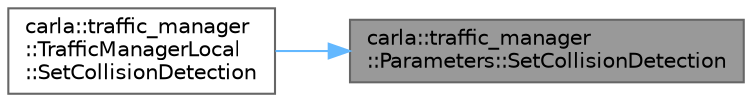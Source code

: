 digraph "carla::traffic_manager::Parameters::SetCollisionDetection"
{
 // INTERACTIVE_SVG=YES
 // LATEX_PDF_SIZE
  bgcolor="transparent";
  edge [fontname=Helvetica,fontsize=10,labelfontname=Helvetica,labelfontsize=10];
  node [fontname=Helvetica,fontsize=10,shape=box,height=0.2,width=0.4];
  rankdir="RL";
  Node1 [id="Node000001",label="carla::traffic_manager\l::Parameters::SetCollisionDetection",height=0.2,width=0.4,color="gray40", fillcolor="grey60", style="filled", fontcolor="black",tooltip="Method to set collision detection rules between vehicles."];
  Node1 -> Node2 [id="edge1_Node000001_Node000002",dir="back",color="steelblue1",style="solid",tooltip=" "];
  Node2 [id="Node000002",label="carla::traffic_manager\l::TrafficManagerLocal\l::SetCollisionDetection",height=0.2,width=0.4,color="grey40", fillcolor="white", style="filled",URL="$da/d0f/classcarla_1_1traffic__manager_1_1TrafficManagerLocal.html#a7e238bb429b7463eda36544357e3122b",tooltip="Method to set collision detection rules between vehicles."];
}
